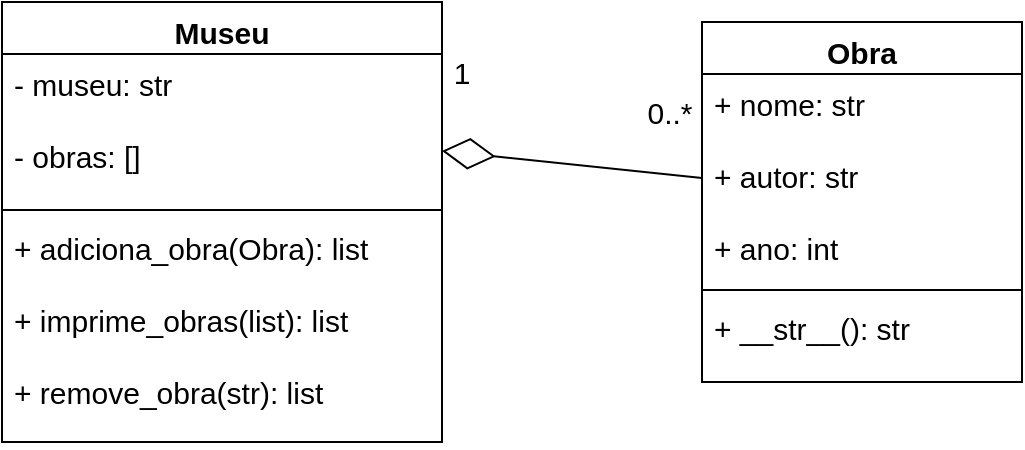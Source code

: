 <mxfile version="15.7.3" type="device"><diagram id="YfTG9HuclQgeV46nx-JB" name="Page-1"><mxGraphModel dx="1229" dy="712" grid="1" gridSize="10" guides="1" tooltips="1" connect="1" arrows="1" fold="1" page="1" pageScale="1" pageWidth="827" pageHeight="1169" math="0" shadow="0"><root><mxCell id="0"/><mxCell id="1" parent="0"/><mxCell id="DAP_TlfxuSFqPKAmTC3K-1" value="Museu" style="swimlane;fontStyle=1;align=center;verticalAlign=top;childLayout=stackLayout;horizontal=1;startSize=26;horizontalStack=0;resizeParent=1;resizeParentMax=0;resizeLast=0;collapsible=1;marginBottom=0;fontSize=15;" vertex="1" parent="1"><mxGeometry x="110" y="180" width="220" height="220" as="geometry"/></mxCell><mxCell id="DAP_TlfxuSFqPKAmTC3K-2" value="- museu: str&#xA;&#xA;- obras: []&#xA;" style="text;strokeColor=none;fillColor=none;align=left;verticalAlign=top;spacingLeft=4;spacingRight=4;overflow=hidden;rotatable=0;points=[[0,0.5],[1,0.5]];portConstraint=eastwest;fontSize=15;" vertex="1" parent="DAP_TlfxuSFqPKAmTC3K-1"><mxGeometry y="26" width="220" height="74" as="geometry"/></mxCell><mxCell id="DAP_TlfxuSFqPKAmTC3K-3" value="" style="line;strokeWidth=1;fillColor=none;align=left;verticalAlign=middle;spacingTop=-1;spacingLeft=3;spacingRight=3;rotatable=0;labelPosition=right;points=[];portConstraint=eastwest;fontSize=15;" vertex="1" parent="DAP_TlfxuSFqPKAmTC3K-1"><mxGeometry y="100" width="220" height="8" as="geometry"/></mxCell><mxCell id="DAP_TlfxuSFqPKAmTC3K-4" value="+ adiciona_obra(Obra): list&#xA;&#xA;+ imprime_obras(list): list&#xA;&#xA;+ remove_obra(str): list&#xA;" style="text;strokeColor=none;fillColor=none;align=left;verticalAlign=top;spacingLeft=4;spacingRight=4;overflow=hidden;rotatable=0;points=[[0,0.5],[1,0.5]];portConstraint=eastwest;fontSize=15;" vertex="1" parent="DAP_TlfxuSFqPKAmTC3K-1"><mxGeometry y="108" width="220" height="112" as="geometry"/></mxCell><mxCell id="DAP_TlfxuSFqPKAmTC3K-5" value="Obra" style="swimlane;fontStyle=1;align=center;verticalAlign=top;childLayout=stackLayout;horizontal=1;startSize=26;horizontalStack=0;resizeParent=1;resizeParentMax=0;resizeLast=0;collapsible=1;marginBottom=0;fontSize=15;" vertex="1" parent="1"><mxGeometry x="460" y="190" width="160" height="180" as="geometry"/></mxCell><mxCell id="DAP_TlfxuSFqPKAmTC3K-6" value="+ nome: str&#xA;&#xA;+ autor: str&#xA;&#xA;+ ano: int&#xA;" style="text;strokeColor=none;fillColor=none;align=left;verticalAlign=top;spacingLeft=4;spacingRight=4;overflow=hidden;rotatable=0;points=[[0,0.5],[1,0.5]];portConstraint=eastwest;fontSize=15;" vertex="1" parent="DAP_TlfxuSFqPKAmTC3K-5"><mxGeometry y="26" width="160" height="104" as="geometry"/></mxCell><mxCell id="DAP_TlfxuSFqPKAmTC3K-7" value="" style="line;strokeWidth=1;fillColor=none;align=left;verticalAlign=middle;spacingTop=-1;spacingLeft=3;spacingRight=3;rotatable=0;labelPosition=right;points=[];portConstraint=eastwest;fontSize=15;" vertex="1" parent="DAP_TlfxuSFqPKAmTC3K-5"><mxGeometry y="130" width="160" height="8" as="geometry"/></mxCell><mxCell id="DAP_TlfxuSFqPKAmTC3K-8" value="+ __str__(): str&#xA;" style="text;strokeColor=none;fillColor=none;align=left;verticalAlign=top;spacingLeft=4;spacingRight=4;overflow=hidden;rotatable=0;points=[[0,0.5],[1,0.5]];portConstraint=eastwest;fontSize=15;" vertex="1" parent="DAP_TlfxuSFqPKAmTC3K-5"><mxGeometry y="138" width="160" height="42" as="geometry"/></mxCell><mxCell id="DAP_TlfxuSFqPKAmTC3K-10" value="0..*" style="text;html=1;strokeColor=none;fillColor=none;align=center;verticalAlign=middle;whiteSpace=wrap;rounded=0;fontSize=15;" vertex="1" parent="1"><mxGeometry x="414" y="220" width="60" height="30" as="geometry"/></mxCell><mxCell id="DAP_TlfxuSFqPKAmTC3K-11" value="1" style="text;html=1;strokeColor=none;fillColor=none;align=center;verticalAlign=middle;whiteSpace=wrap;rounded=0;fontSize=15;" vertex="1" parent="1"><mxGeometry x="310" y="200" width="60" height="30" as="geometry"/></mxCell><mxCell id="DAP_TlfxuSFqPKAmTC3K-12" value="" style="endArrow=diamondThin;endFill=0;endSize=24;html=1;rounded=0;fontSize=15;exitX=0;exitY=0.5;exitDx=0;exitDy=0;" edge="1" parent="1" source="DAP_TlfxuSFqPKAmTC3K-6" target="DAP_TlfxuSFqPKAmTC3K-2"><mxGeometry width="160" relative="1" as="geometry"><mxPoint x="330" y="340" as="sourcePoint"/><mxPoint x="490" y="340" as="targetPoint"/></mxGeometry></mxCell></root></mxGraphModel></diagram></mxfile>
